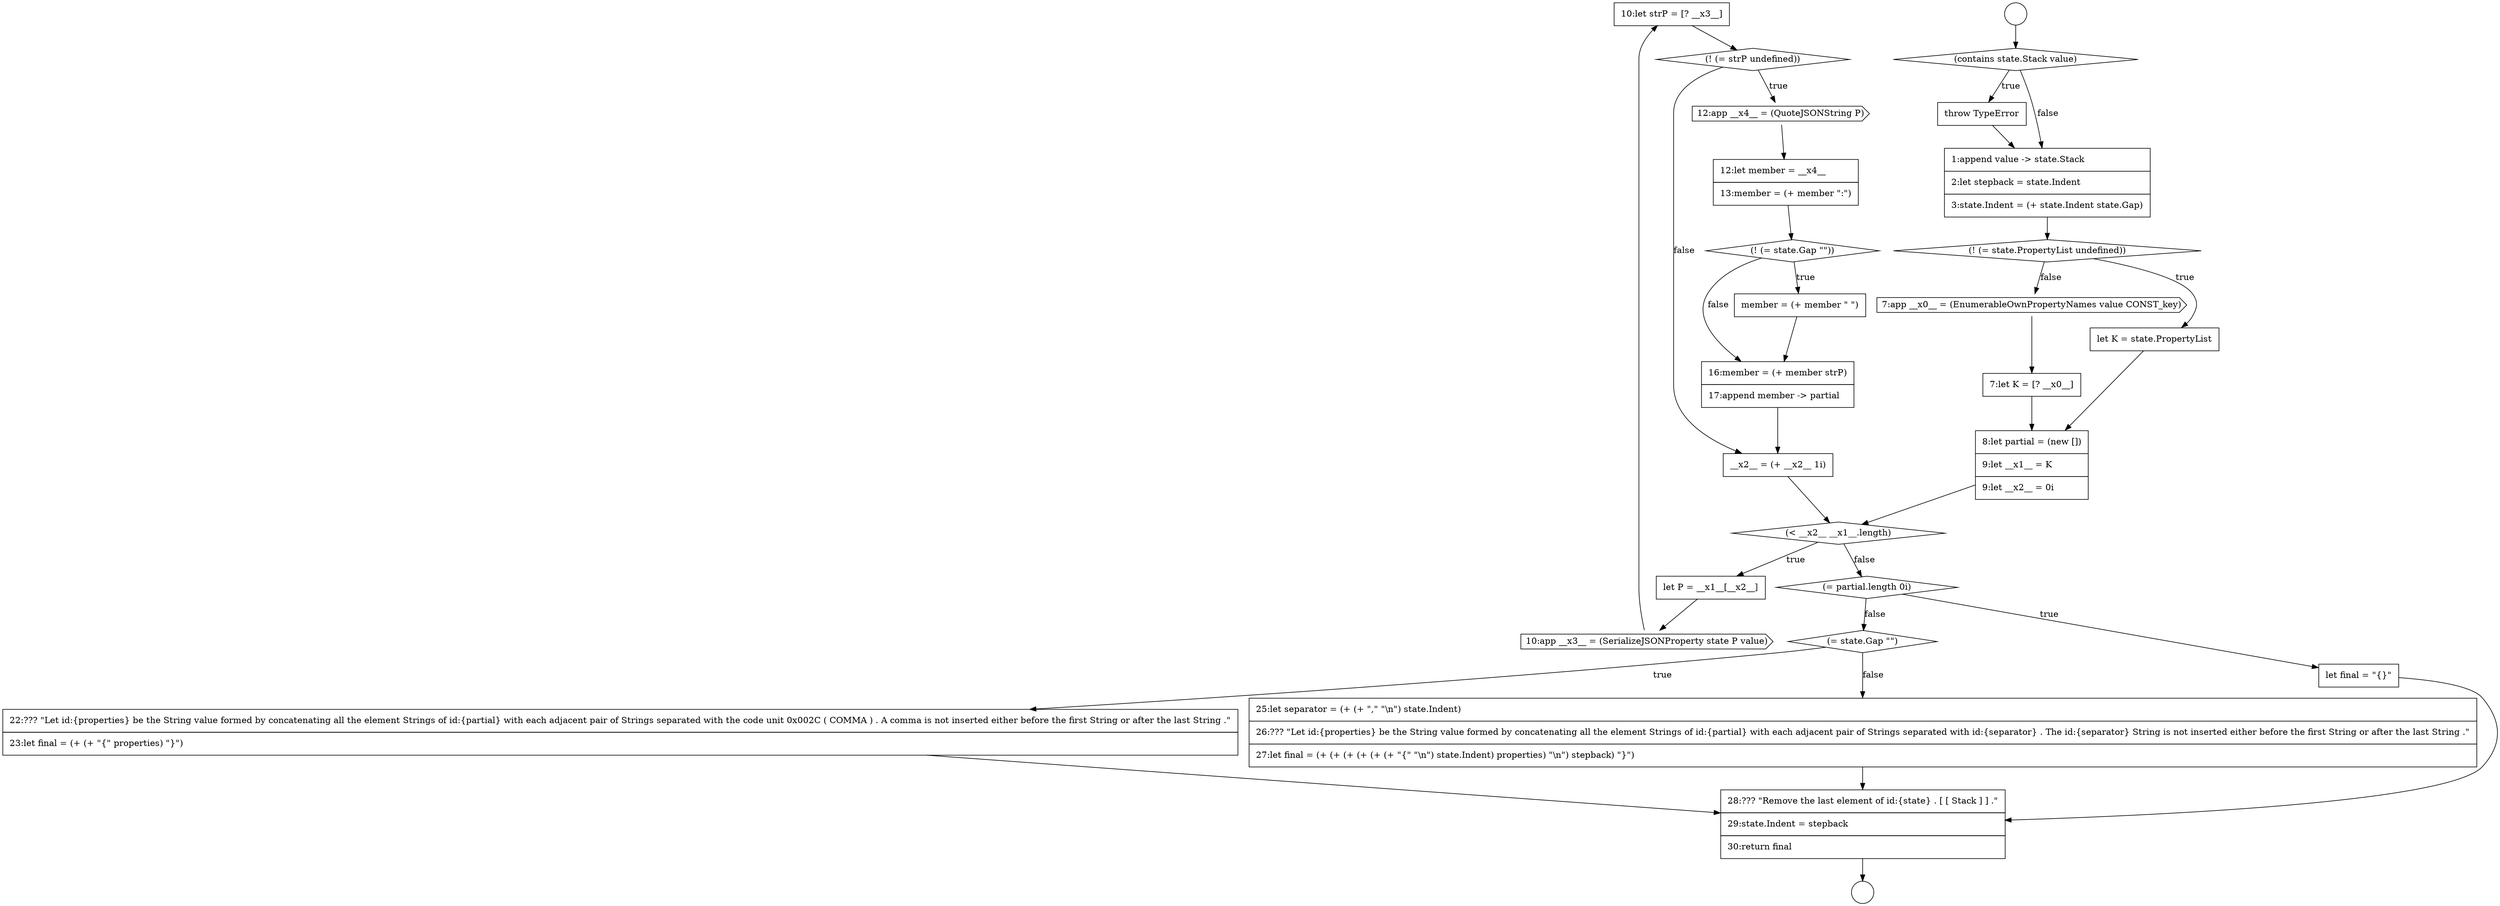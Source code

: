 digraph {
  node17847 [shape=none, margin=0, label=<<font color="black">
    <table border="0" cellborder="1" cellspacing="0" cellpadding="10">
      <tr><td align="left">10:let strP = [? __x3__]</td></tr>
    </table>
  </font>> color="black" fillcolor="white" style=filled]
  node17857 [shape=diamond, label=<<font color="black">(= state.Gap &quot;&quot;)</font>> color="black" fillcolor="white" style=filled]
  node17835 [shape=circle label=" " color="black" fillcolor="white" style=filled]
  node17859 [shape=none, margin=0, label=<<font color="black">
    <table border="0" cellborder="1" cellspacing="0" cellpadding="10">
      <tr><td align="left">25:let separator = (+ (+ &quot;,&quot; &quot;\n&quot;) state.Indent)</td></tr>
      <tr><td align="left">26:??? &quot;Let id:{properties} be the String value formed by concatenating all the element Strings of id:{partial} with each adjacent pair of Strings separated with id:{separator} . The id:{separator} String is not inserted either before the first String or after the last String .&quot;</td></tr>
      <tr><td align="left">27:let final = (+ (+ (+ (+ (+ (+ &quot;{&quot; &quot;\n&quot;) state.Indent) properties) &quot;\n&quot;) stepback) &quot;}&quot;)</td></tr>
    </table>
  </font>> color="black" fillcolor="white" style=filled]
  node17858 [shape=none, margin=0, label=<<font color="black">
    <table border="0" cellborder="1" cellspacing="0" cellpadding="10">
      <tr><td align="left">22:??? &quot;Let id:{properties} be the String value formed by concatenating all the element Strings of id:{partial} with each adjacent pair of Strings separated with the code unit 0x002C ( COMMA ) . A comma is not inserted either before the first String or after the last String .&quot;</td></tr>
      <tr><td align="left">23:let final = (+ (+ &quot;{&quot; properties) &quot;}&quot;)</td></tr>
    </table>
  </font>> color="black" fillcolor="white" style=filled]
  node17860 [shape=none, margin=0, label=<<font color="black">
    <table border="0" cellborder="1" cellspacing="0" cellpadding="10">
      <tr><td align="left">28:??? &quot;Remove the last element of id:{state} . [ [ Stack ] ] .&quot;</td></tr>
      <tr><td align="left">29:state.Indent = stepback</td></tr>
      <tr><td align="left">30:return final</td></tr>
    </table>
  </font>> color="black" fillcolor="white" style=filled]
  node17841 [shape=cds, label=<<font color="black">7:app __x0__ = (EnumerableOwnPropertyNames value CONST_key)</font>> color="black" fillcolor="white" style=filled]
  node17850 [shape=none, margin=0, label=<<font color="black">
    <table border="0" cellborder="1" cellspacing="0" cellpadding="10">
      <tr><td align="left">12:let member = __x4__</td></tr>
      <tr><td align="left">13:member = (+ member &quot;:&quot;)</td></tr>
    </table>
  </font>> color="black" fillcolor="white" style=filled]
  node17853 [shape=none, margin=0, label=<<font color="black">
    <table border="0" cellborder="1" cellspacing="0" cellpadding="10">
      <tr><td align="left">16:member = (+ member strP)</td></tr>
      <tr><td align="left">17:append member -&gt; partial</td></tr>
    </table>
  </font>> color="black" fillcolor="white" style=filled]
  node17842 [shape=none, margin=0, label=<<font color="black">
    <table border="0" cellborder="1" cellspacing="0" cellpadding="10">
      <tr><td align="left">7:let K = [? __x0__]</td></tr>
    </table>
  </font>> color="black" fillcolor="white" style=filled]
  node17846 [shape=cds, label=<<font color="black">10:app __x3__ = (SerializeJSONProperty state P value)</font>> color="black" fillcolor="white" style=filled]
  node17849 [shape=cds, label=<<font color="black">12:app __x4__ = (QuoteJSONString P)</font>> color="black" fillcolor="white" style=filled]
  node17856 [shape=none, margin=0, label=<<font color="black">
    <table border="0" cellborder="1" cellspacing="0" cellpadding="10">
      <tr><td align="left">let final = &quot;{}&quot;</td></tr>
    </table>
  </font>> color="black" fillcolor="white" style=filled]
  node17843 [shape=none, margin=0, label=<<font color="black">
    <table border="0" cellborder="1" cellspacing="0" cellpadding="10">
      <tr><td align="left">8:let partial = (new [])</td></tr>
      <tr><td align="left">9:let __x1__ = K</td></tr>
      <tr><td align="left">9:let __x2__ = 0i</td></tr>
    </table>
  </font>> color="black" fillcolor="white" style=filled]
  node17852 [shape=none, margin=0, label=<<font color="black">
    <table border="0" cellborder="1" cellspacing="0" cellpadding="10">
      <tr><td align="left">member = (+ member &quot; &quot;)</td></tr>
    </table>
  </font>> color="black" fillcolor="white" style=filled]
  node17855 [shape=diamond, label=<<font color="black">(= partial.length 0i)</font>> color="black" fillcolor="white" style=filled]
  node17844 [shape=diamond, label=<<font color="black">(&lt; __x2__ __x1__.length)</font>> color="black" fillcolor="white" style=filled]
  node17838 [shape=none, margin=0, label=<<font color="black">
    <table border="0" cellborder="1" cellspacing="0" cellpadding="10">
      <tr><td align="left">1:append value -&gt; state.Stack</td></tr>
      <tr><td align="left">2:let stepback = state.Indent</td></tr>
      <tr><td align="left">3:state.Indent = (+ state.Indent state.Gap)</td></tr>
    </table>
  </font>> color="black" fillcolor="white" style=filled]
  node17848 [shape=diamond, label=<<font color="black">(! (= strP undefined))</font>> color="black" fillcolor="white" style=filled]
  node17834 [shape=circle label=" " color="black" fillcolor="white" style=filled]
  node17851 [shape=diamond, label=<<font color="black">(! (= state.Gap &quot;&quot;))</font>> color="black" fillcolor="white" style=filled]
  node17837 [shape=none, margin=0, label=<<font color="black">
    <table border="0" cellborder="1" cellspacing="0" cellpadding="10">
      <tr><td align="left">throw TypeError</td></tr>
    </table>
  </font>> color="black" fillcolor="white" style=filled]
  node17854 [shape=none, margin=0, label=<<font color="black">
    <table border="0" cellborder="1" cellspacing="0" cellpadding="10">
      <tr><td align="left">__x2__ = (+ __x2__ 1i)</td></tr>
    </table>
  </font>> color="black" fillcolor="white" style=filled]
  node17840 [shape=none, margin=0, label=<<font color="black">
    <table border="0" cellborder="1" cellspacing="0" cellpadding="10">
      <tr><td align="left">let K = state.PropertyList</td></tr>
    </table>
  </font>> color="black" fillcolor="white" style=filled]
  node17845 [shape=none, margin=0, label=<<font color="black">
    <table border="0" cellborder="1" cellspacing="0" cellpadding="10">
      <tr><td align="left">let P = __x1__[__x2__]</td></tr>
    </table>
  </font>> color="black" fillcolor="white" style=filled]
  node17839 [shape=diamond, label=<<font color="black">(! (= state.PropertyList undefined))</font>> color="black" fillcolor="white" style=filled]
  node17836 [shape=diamond, label=<<font color="black">(contains state.Stack value)</font>> color="black" fillcolor="white" style=filled]
  node17851 -> node17852 [label=<<font color="black">true</font>> color="black"]
  node17851 -> node17853 [label=<<font color="black">false</font>> color="black"]
  node17834 -> node17836 [ color="black"]
  node17848 -> node17849 [label=<<font color="black">true</font>> color="black"]
  node17848 -> node17854 [label=<<font color="black">false</font>> color="black"]
  node17845 -> node17846 [ color="black"]
  node17855 -> node17856 [label=<<font color="black">true</font>> color="black"]
  node17855 -> node17857 [label=<<font color="black">false</font>> color="black"]
  node17837 -> node17838 [ color="black"]
  node17857 -> node17858 [label=<<font color="black">true</font>> color="black"]
  node17857 -> node17859 [label=<<font color="black">false</font>> color="black"]
  node17836 -> node17837 [label=<<font color="black">true</font>> color="black"]
  node17836 -> node17838 [label=<<font color="black">false</font>> color="black"]
  node17850 -> node17851 [ color="black"]
  node17843 -> node17844 [ color="black"]
  node17842 -> node17843 [ color="black"]
  node17841 -> node17842 [ color="black"]
  node17847 -> node17848 [ color="black"]
  node17854 -> node17844 [ color="black"]
  node17849 -> node17850 [ color="black"]
  node17840 -> node17843 [ color="black"]
  node17852 -> node17853 [ color="black"]
  node17844 -> node17845 [label=<<font color="black">true</font>> color="black"]
  node17844 -> node17855 [label=<<font color="black">false</font>> color="black"]
  node17839 -> node17840 [label=<<font color="black">true</font>> color="black"]
  node17839 -> node17841 [label=<<font color="black">false</font>> color="black"]
  node17838 -> node17839 [ color="black"]
  node17846 -> node17847 [ color="black"]
  node17860 -> node17835 [ color="black"]
  node17859 -> node17860 [ color="black"]
  node17858 -> node17860 [ color="black"]
  node17856 -> node17860 [ color="black"]
  node17853 -> node17854 [ color="black"]
}
